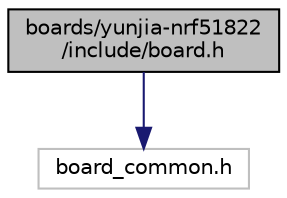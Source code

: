 digraph "boards/yunjia-nrf51822/include/board.h"
{
 // LATEX_PDF_SIZE
  edge [fontname="Helvetica",fontsize="10",labelfontname="Helvetica",labelfontsize="10"];
  node [fontname="Helvetica",fontsize="10",shape=record];
  Node1 [label="boards/yunjia-nrf51822\l/include/board.h",height=0.2,width=0.4,color="black", fillcolor="grey75", style="filled", fontcolor="black",tooltip="Board specific definitions for the Yunjia NRF51822 board."];
  Node1 -> Node2 [color="midnightblue",fontsize="10",style="solid",fontname="Helvetica"];
  Node2 [label="board_common.h",height=0.2,width=0.4,color="grey75", fillcolor="white", style="filled",tooltip=" "];
}
